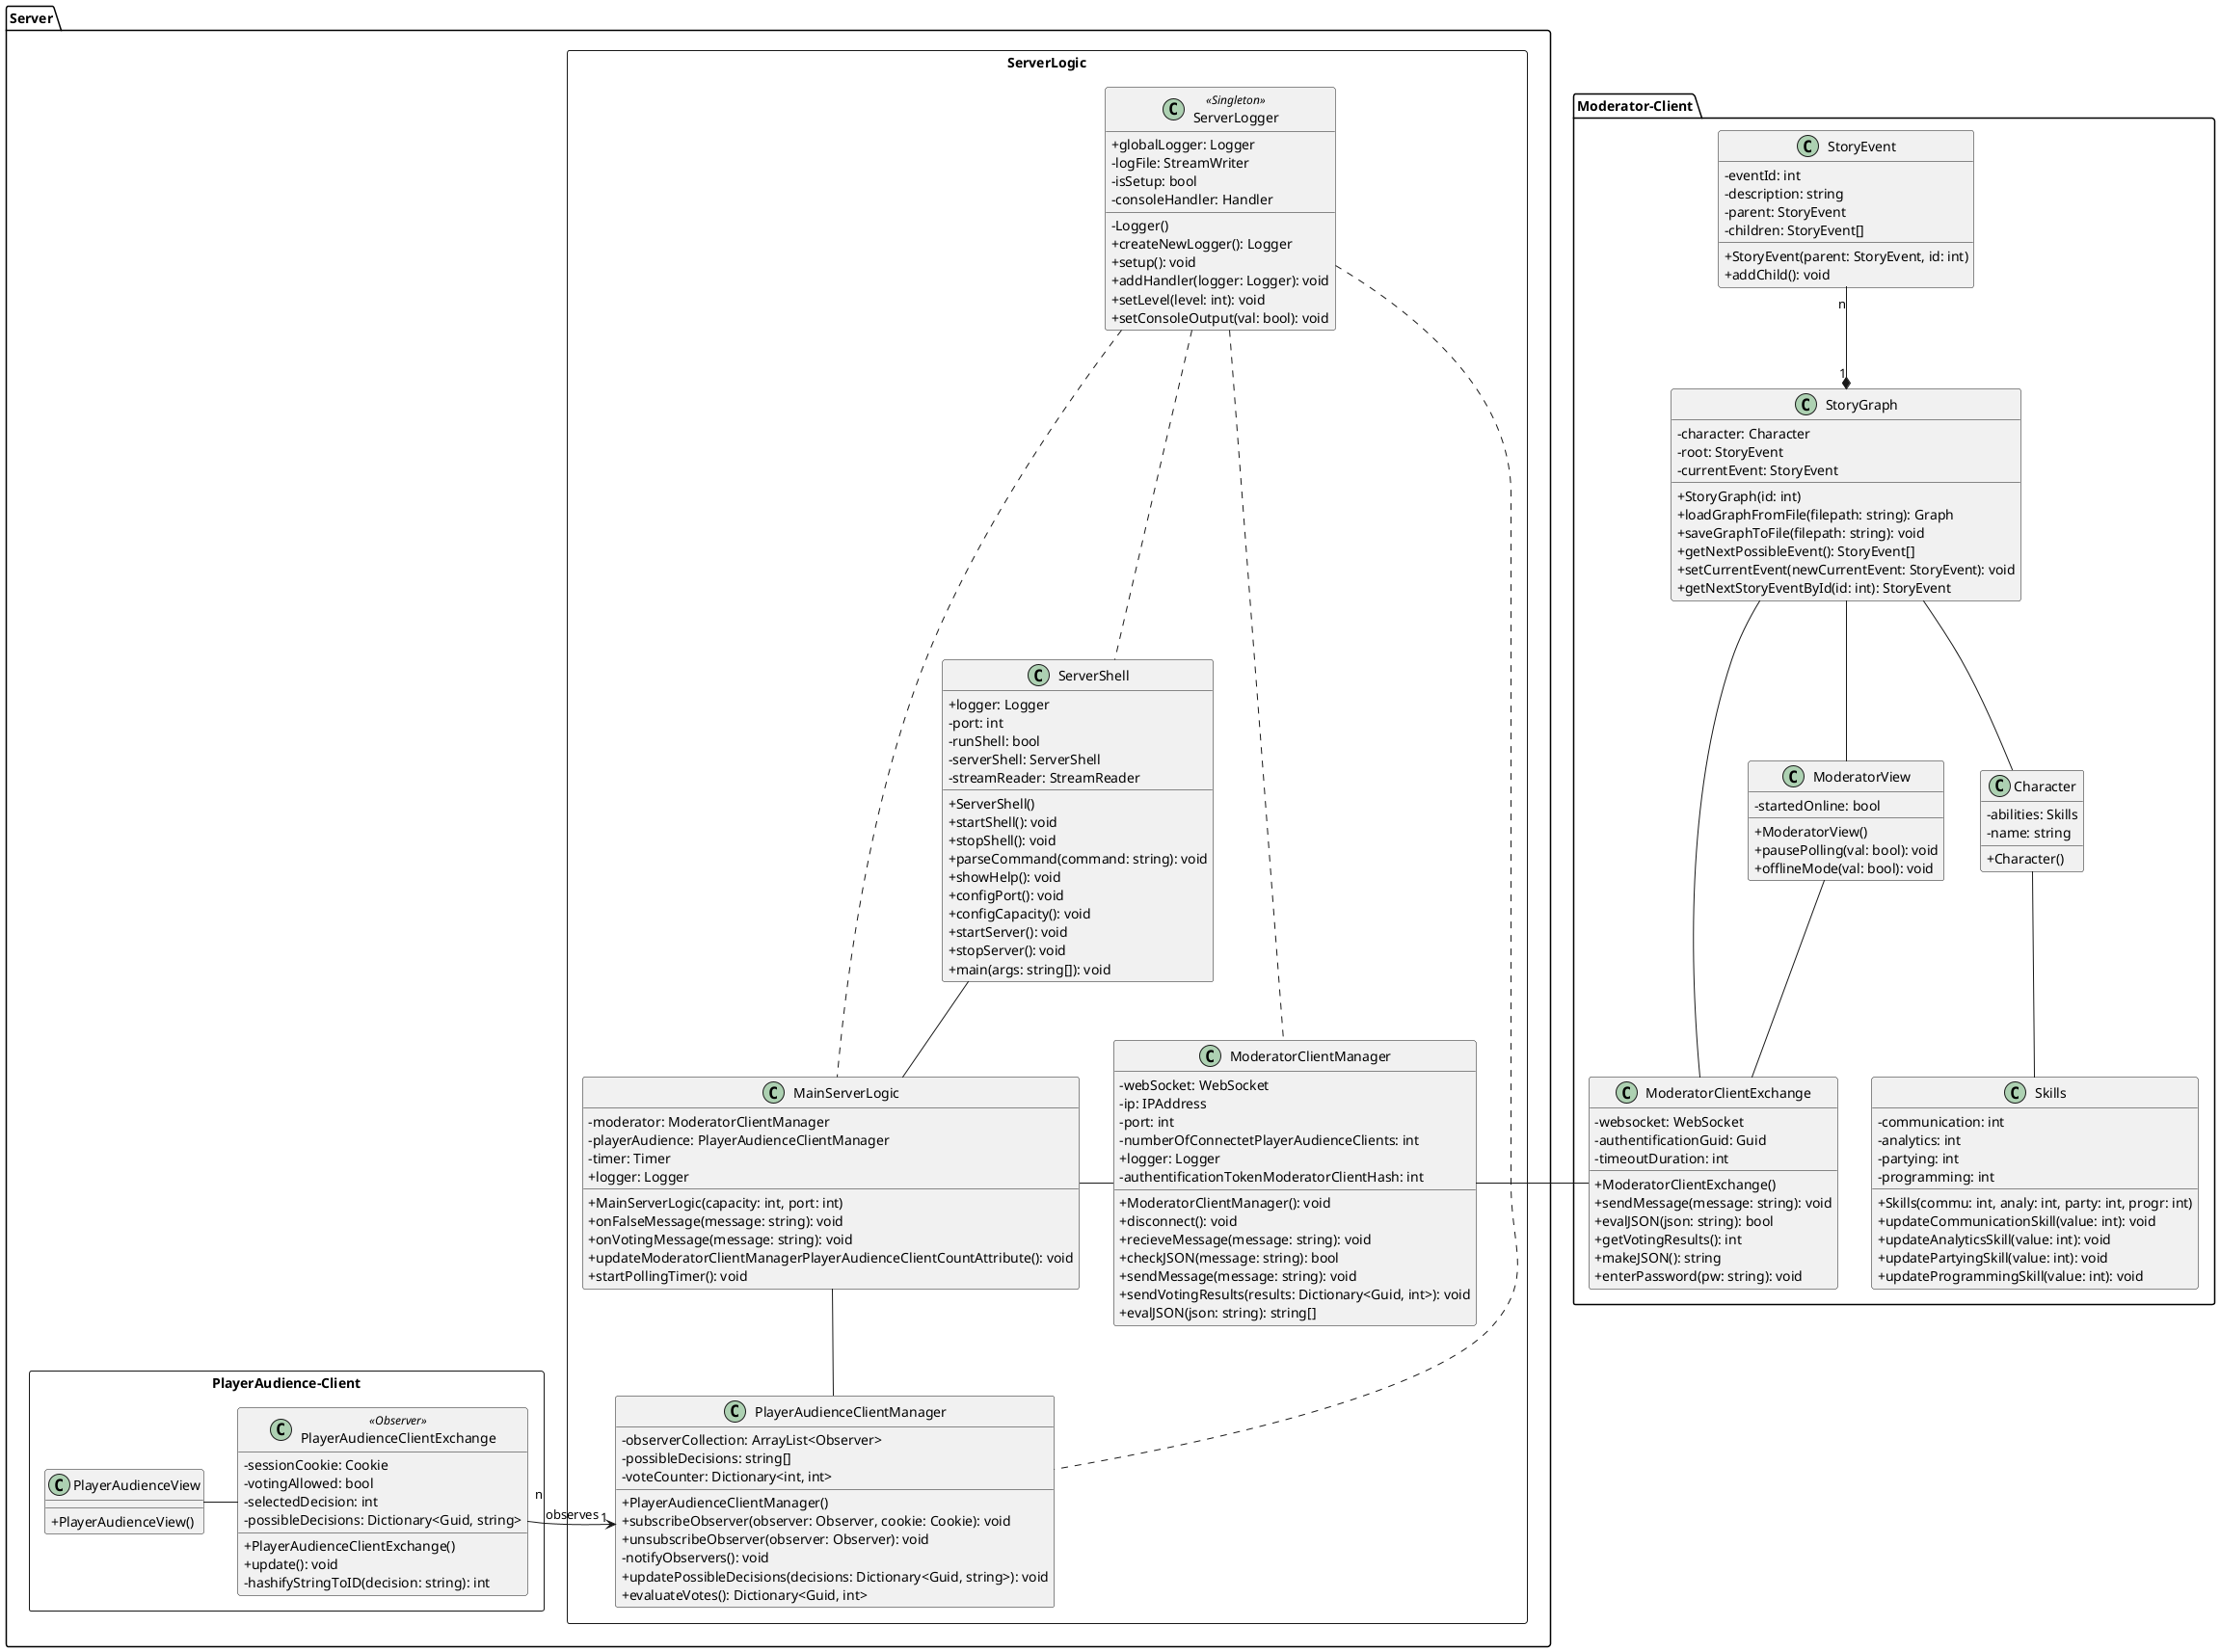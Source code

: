 @startuml

skinparam classAttributeIconSize 0

package "Moderator-Client" {

  class StoryEvent {
    {field} -eventId: int
    {field} -description: string
    {field} -parent: StoryEvent
    {field} -children: StoryEvent[]
    {method} +StoryEvent(parent: StoryEvent, id: int)
    {method} +addChild(): void
  }

  class StoryGraph {
    {field} -character: Character
    {field} -root: StoryEvent
    {field} -currentEvent: StoryEvent
    {method} +StoryGraph(id: int)
    {method} +loadGraphFromFile(filepath: string): Graph
    {method} +saveGraphToFile(filepath: string): void
    {method} +getNextPossibleEvent(): StoryEvent[]
    {method} +setCurrentEvent(newCurrentEvent: StoryEvent): void
    {method} +getNextStoryEventById(id: int): StoryEvent
  }

  class "ModeratorView" as mf {
    {field} -startedOnline: bool
    {method} +ModeratorView()
    {method} +pausePolling(val: bool): void
    {method} +offlineMode(val: bool): void
  }

  class "ModeratorClientExchange" as mcei{
    {field} -websocket: WebSocket
    {field} -authentificationGuid: Guid
    {field} -timeoutDuration: int
    {method} +ModeratorClientExchange()
    {method} +sendMessage(message: string): void
    {method} +evalJSON(json: string): bool
    {method} +getVotingResults(): int
    {method} +makeJSON(): string
    {method} +enterPassword(pw: string): void
  }

  class Skills {
    {field} -communication: int
    {field} -analytics: int
    {field} -partying: int
    {field} -programming: int
    {method} + Skills(commu: int, analy: int, party: int, progr: int)
    {method} + updateCommunicationSkill(value: int): void
    {method} + updateAnalyticsSkill(value: int): void
    {method} + updatePartyingSkill(value: int): void
    {method} + updateProgrammingSkill(value: int): void
  }

  class Character {
    {field} -abilities: Skills
    {field} -name: string
    {method} +Character()
  }
  
  StoryEvent "n" --* "1" StoryGraph
  StoryGraph -- mf
  StoryGraph -- Character
  Character -- Skills
  mf -- mcei
  StoryGraph --- mcei
}

package "Server" {
   

  package "ServerLogic" <<Rectangle>>{
    class "ServerShell" as ss {
      {field} +logger: Logger
      {field} -port: int
      {field} -runShell: bool
      {field} -serverShell: ServerShell
      {field} -streamReader: StreamReader
      {method} +ServerShell()
      {method} +startShell(): void
      {method} +stopShell(): void
      {method} +parseCommand(command: string): void
      {method} +showHelp(): void
      {method} +configPort(): void
      {method} +configCapacity(): void
      {method} +startServer(): void
      {method} +stopServer(): void
      {method} +main(args: string[]): void
    }

    class "ModeratorClientManager" as cm {
      {field} -webSocket: WebSocket
      {field} -ip: IPAddress
      {field} -port: int
      {field} -numberOfConnectetPlayerAudienceClients: int
      {field} +logger: Logger
      {field} -authentificationTokenModeratorClientHash: int
      {method} +ModeratorClientManager(): void
      {method} +disconnect(): void
      {method} +recieveMessage(message: string): void
      {method} +checkJSON(message: string): bool
      {method} +sendMessage(message: string): void
      {method} +sendVotingResults(results: Dictionary<Guid, int>): void
      {method} +evalJSON(json: string): string[]

    }    

    class "MainServerLogic" as msl {
      {field} -moderator: ModeratorClientManager
      {field} -playerAudience: PlayerAudienceClientManager
      {field} -timer: Timer
      {field} +logger: Logger
      {method} +MainServerLogic(capacity: int, port: int)
      {method} +onFalseMessage(message: string): void
      {method} +onVotingMessage(message: string): void
      {method} +updateModeratorClientManagerPlayerAudienceClientCountAttribute(): void
      {method} +startPollingTimer(): void
    }

    class "PlayerAudienceClientManager" as api {
        {field} -observerCollection: ArrayList<Observer>
        {field} -possibleDecisions: string[]
        {field} -voteCounter: Dictionary<int, int>
        {method} +PlayerAudienceClientManager()
        {method} +subscribeObserver(observer: Observer, cookie: Cookie): void
        {method} +unsubscribeObserver(observer: Observer): void
        {method} -notifyObservers(): void
        {method} +updatePossibleDecisions(decisions: Dictionary<Guid, string>): void
        {method} +evaluateVotes(): Dictionary<Guid, int>
  }

    class "ServerLogger" as sl <<Singleton>> {
      {field} +globalLogger: Logger
      {field} -logFile: StreamWriter
      {field} -isSetup: bool
      {field} -consoleHandler: Handler
      {method} -Logger()
      {method} +createNewLogger(): Logger
      {method} +setup(): void
      {method} +addHandler(logger: Logger): void
      {method} +setLevel(level: int): void
      {method} +setConsoleOutput(val: bool): void
    }
  }
  package "PlayerAudience-Client" <<Rectangle>>{  
    class "PlayerAudienceClientExchange" as pace <<Observer>>{
      {field} -sessionCookie: Cookie
      {field} -votingAllowed: bool
      {field} -selectedDecision: int
      {field} -possibleDecisions: Dictionary<Guid, string>
      {method} +PlayerAudienceClientExchange()
      {method} +update(): void
      {method} -hashifyStringToID(decision: string): int
    }

    class "PlayerAudienceView" as pav {
      {method} +PlayerAudienceView()
    }
  }
  ss -- msl
  msl - cm
  msl -down- api
  sl ... cm
  sl ... msl
  sl ... api
  sl ... ss
  pace -left- pav
  api "1" <-right- "n" pace : observes
}

mcei -right- cm

@enduml